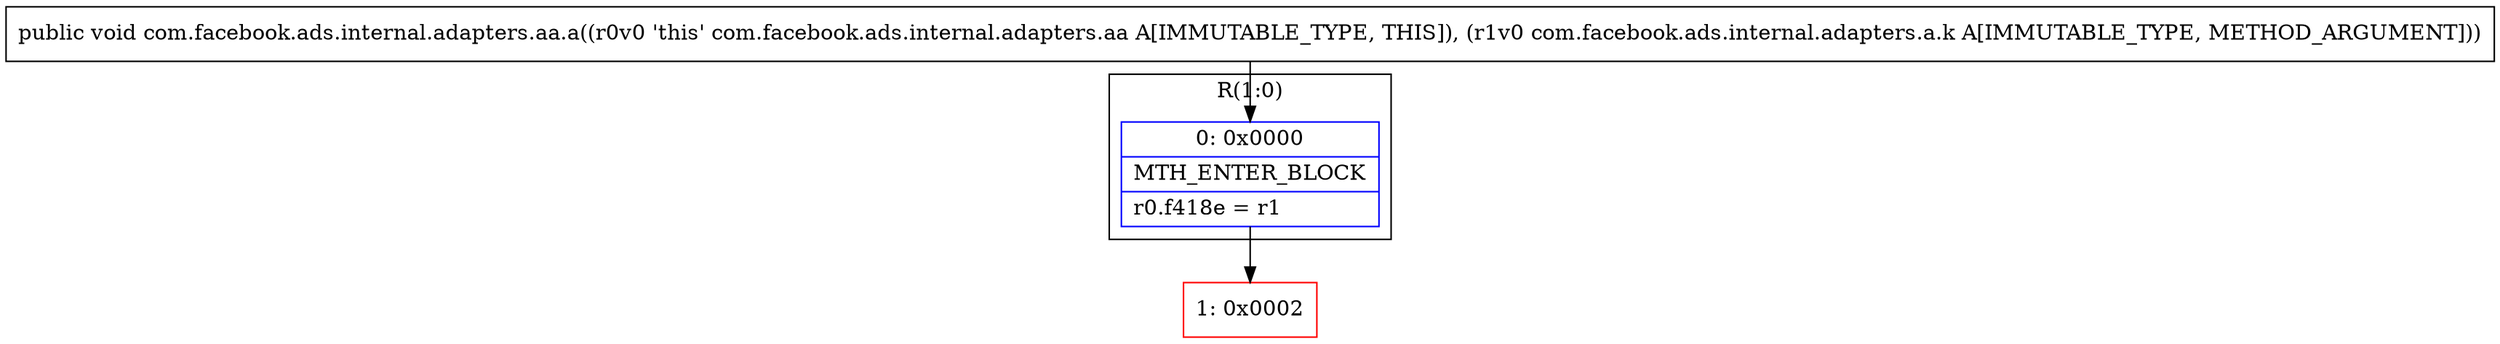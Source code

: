digraph "CFG forcom.facebook.ads.internal.adapters.aa.a(Lcom\/facebook\/ads\/internal\/adapters\/a\/k;)V" {
subgraph cluster_Region_304390103 {
label = "R(1:0)";
node [shape=record,color=blue];
Node_0 [shape=record,label="{0\:\ 0x0000|MTH_ENTER_BLOCK\l|r0.f418e = r1\l}"];
}
Node_1 [shape=record,color=red,label="{1\:\ 0x0002}"];
MethodNode[shape=record,label="{public void com.facebook.ads.internal.adapters.aa.a((r0v0 'this' com.facebook.ads.internal.adapters.aa A[IMMUTABLE_TYPE, THIS]), (r1v0 com.facebook.ads.internal.adapters.a.k A[IMMUTABLE_TYPE, METHOD_ARGUMENT])) }"];
MethodNode -> Node_0;
Node_0 -> Node_1;
}

